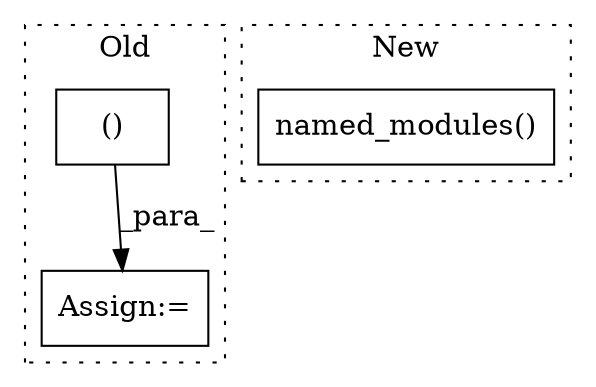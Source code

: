 digraph G {
subgraph cluster0 {
1 [label="()" a="54" s="775" l="14" shape="box"];
3 [label="Assign:=" a="68" s="1121" l="3" shape="box"];
label = "Old";
style="dotted";
}
subgraph cluster1 {
2 [label="named_modules()" a="75" s="1126" l="21" shape="box"];
label = "New";
style="dotted";
}
1 -> 3 [label="_para_"];
}